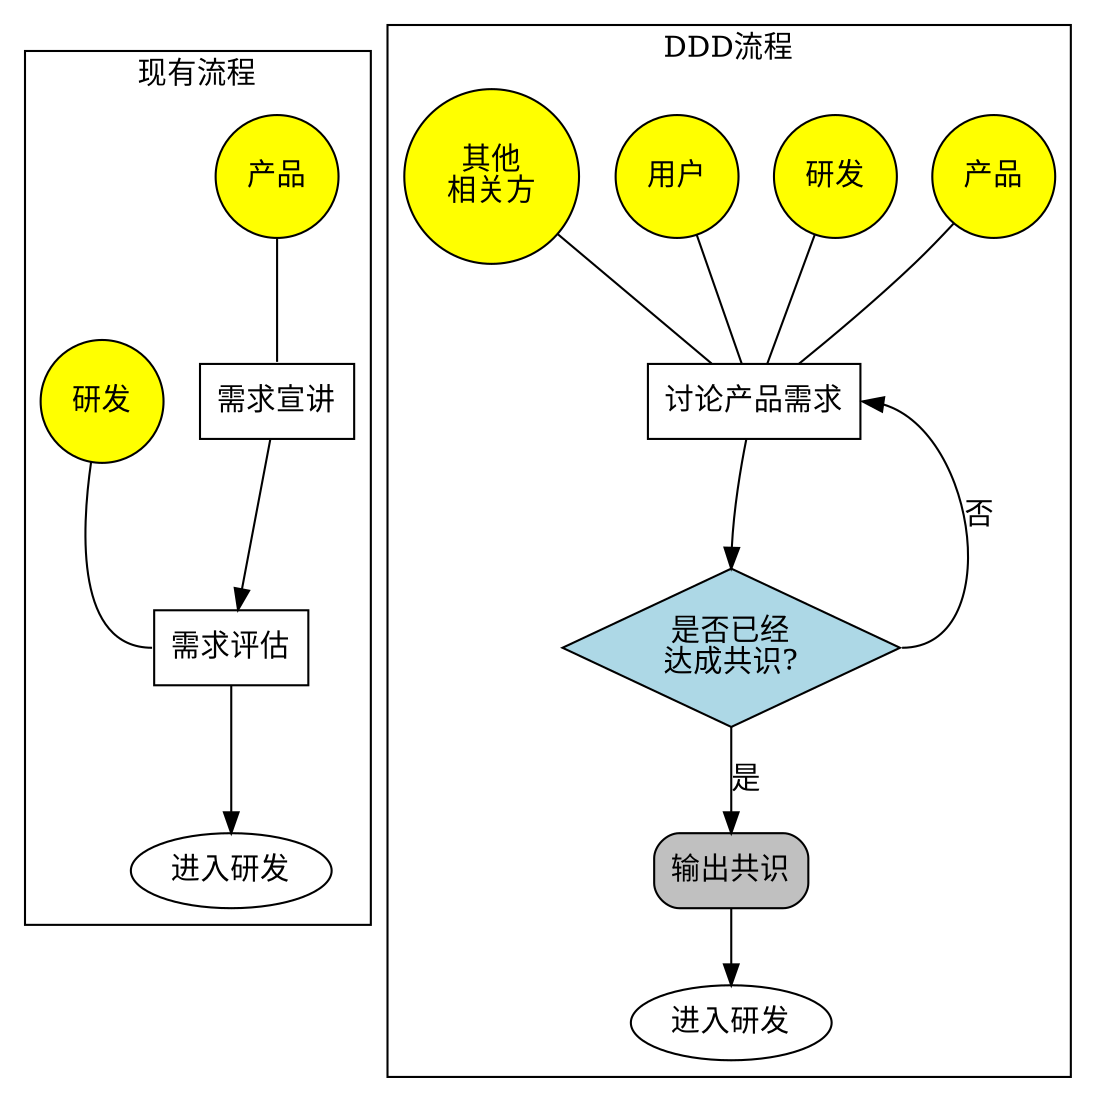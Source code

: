 digraph processVs {
    node[shape=box]
    subgraph cluster_old {
        p_pub[label="需求宣讲"]
        d_est[label="需求评估"]
        // node[style=invis]
        // d_des[label="方案设计"]
        // d_imp[label="实现"]
        end0[label="进入研发";shape=oval]
        p_pub->d_est
        // d_est->d_des->d_imp
        node[shape=circle, style=filled, fillcolor=yellow]
        pm[label="产品"]
        dev[label="研发"]
        pm->p_pub[headport=n;arrowhead=none]
        // p_pub->dev
        // d_est->dev
        // d_des->dev
        // d_imp->dev
        dev->{d_est}[headport=w;arrowhead=none]
        d_est->end0

        edge[style=invis]
        // dev->pm
        // pm->dev

        {dev, d_est}[rank=same]
        {pm, p_pub}[rank=same]


        label="现有流程";
    }



    subgraph cluster_ddd {
    
        p_dis[label="讨论产品需求"]

        node[shape="circle";style=filled;fillcolor=yellow]
        m_pm[label="产品"]
        m_dev[label="研发"]
        m_user[label="用户"]
        m_rel[label="其他\n相关方"]
        done[label="是否已经\n达成共识?";shape=diamond;fillcolor=lightblue]
        end[label="输出共识";shape=box;style="rounded,filled";fillcolor=grey]
        ddd[label="进入研发"; shape=oval;style=none]
        {m_pm, m_dev,m_user,m_rel}->p_dis[arrowhead=none]
        
        p_dis->done[headport=n]
        done->p_dis[label="否"; headport=e; tailport=e]
        done->end[label="是"]
        end->ddd
        edge[style=invis]
        // p_dis->m_rel
        // p_dis->m_dev



        label="DDD流程"

    }
}